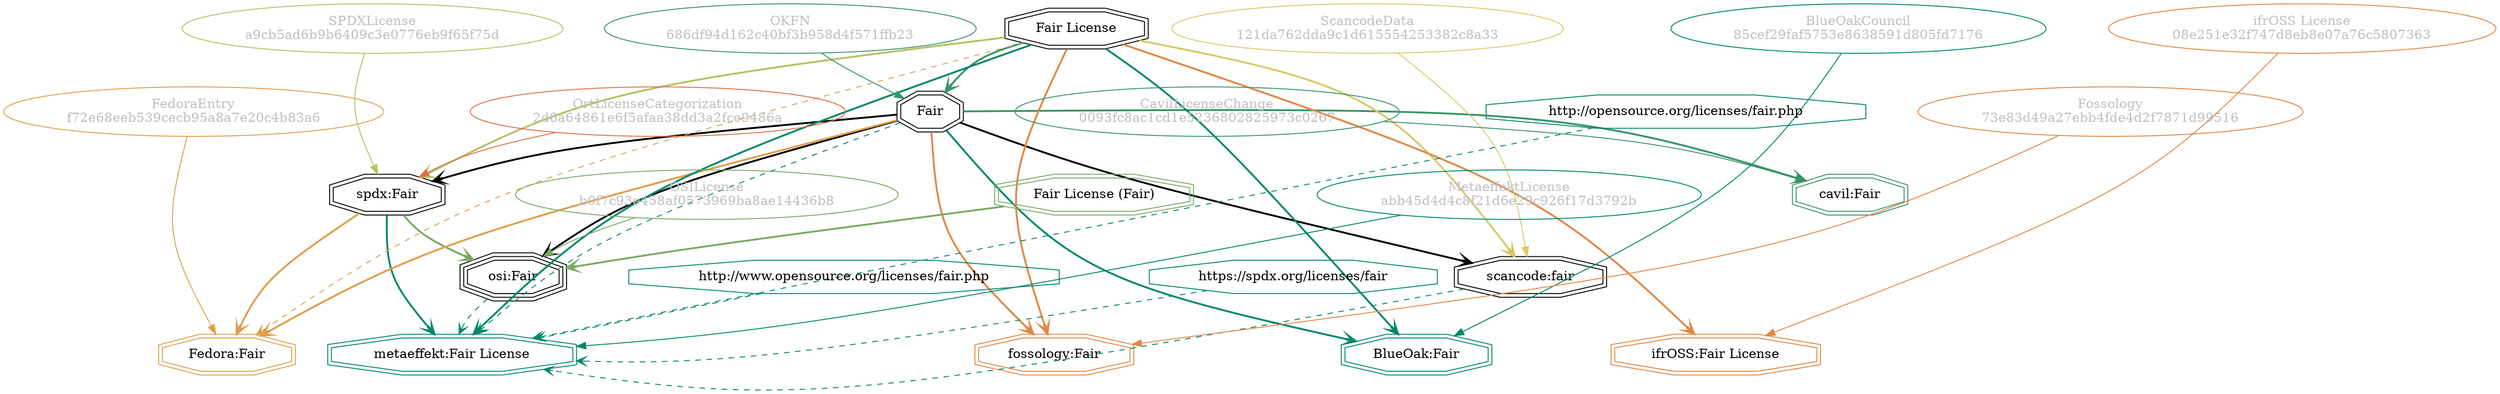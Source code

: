 strict digraph {
    node [shape=box];
    graph [splines=curved];
    1701 [label="SPDXLicense\na9cb5ad6b9b6409c3e0776eb9f65f75d"
         ,fontcolor=gray
         ,color="#b8bf62"
         ,fillcolor="beige;1"
         ,shape=ellipse];
    1702 [label="spdx:Fair"
         ,shape=doubleoctagon];
    1703 [label=Fair
         ,shape=doubleoctagon];
    1704 [label="Fair License"
         ,shape=doubleoctagon];
    5029 [label="OSILicense\nb0f7c93e458af0573969ba8ae14436b8"
         ,fontcolor=gray
         ,color="#78ab63"
         ,fillcolor="beige;1"
         ,shape=ellipse];
    5030 [label="osi:Fair"
         ,shape=tripleoctagon];
    5031 [label="Fair License (Fair)"
         ,color="#78ab63"
         ,shape=doubleoctagon];
    6374 [label="FedoraEntry\nf72e68eeb539cecb95a8a7e20c4b83a6"
         ,fontcolor=gray
         ,color="#e09d4b"
         ,fillcolor="beige;1"
         ,shape=ellipse];
    6375 [label="Fedora:Fair"
         ,color="#e09d4b"
         ,shape=doubleoctagon];
    9097 [label="BlueOakCouncil\n85cef29faf5753e8638591d805fd7176"
         ,fontcolor=gray
         ,color="#00876c"
         ,fillcolor="beige;1"
         ,shape=ellipse];
    9098 [label="BlueOak:Fair"
         ,color="#00876c"
         ,shape=doubleoctagon];
    15358 [label="ScancodeData\n121da762dda9c1d615554253382c8a33"
          ,fontcolor=gray
          ,color="#dac767"
          ,fillcolor="beige;1"
          ,shape=ellipse];
    15359 [label="scancode:fair"
          ,shape=doubleoctagon];
    26687 [label="Fossology\n73e83d49a27ebb4fde4d2f7871d99516"
          ,fontcolor=gray
          ,color="#e18745"
          ,fillcolor="beige;1"
          ,shape=ellipse];
    26688 [label="fossology:Fair"
          ,color="#e18745"
          ,shape=doubleoctagon];
    28298 [label="OKFN\n686df94d162c40bf3b958d4f571ffb23"
          ,fontcolor=gray
          ,color="#379469"
          ,fillcolor="beige;1"
          ,shape=ellipse];
    28685 [label="OrtLicenseCategorization\n2d6a64861e6f5afaa38dd3a2fce9486a"
          ,fontcolor=gray
          ,color="#e06f45"
          ,fillcolor="beige;1"
          ,shape=ellipse];
    36788 [label="CavilLicenseChange\n0093fc8ac1cd1e5236802825973c0267"
          ,fontcolor=gray
          ,color="#379469"
          ,fillcolor="beige;1"
          ,shape=ellipse];
    36789 [label="cavil:Fair"
          ,color="#379469"
          ,shape=doubleoctagon];
    42120 [label="MetaeffektLicense\nabb45d4d4c8f21d6e29c926f17d3792b"
          ,fontcolor=gray
          ,color="#00876c"
          ,fillcolor="beige;1"
          ,shape=ellipse];
    42121 [label="metaeffekt:Fair License"
          ,color="#00876c"
          ,shape=doubleoctagon];
    42122 [label="http://opensource.org/licenses/fair.php"
          ,color="#00876c"
          ,shape=octagon];
    42124 [label="http://www.opensource.org/licenses/fair.php"
          ,color="#00876c"
          ,shape=octagon];
    42126 [label="https://spdx.org/licenses/fair"
          ,color="#00876c"
          ,shape=octagon];
    54464 [label="ifrOSS License\n08e251e32f747d8eb8e07a76c5807363"
          ,fontcolor=gray
          ,color="#e18745"
          ,fillcolor="beige;1"
          ,shape=ellipse];
    54465 [label="ifrOSS:Fair License"
          ,color="#e18745"
          ,shape=doubleoctagon];
    1701 -> 1702 [weight=0.5
                 ,color="#b8bf62"];
    1702 -> 5030 [style=bold
                 ,arrowhead=vee
                 ,weight=0.7
                 ,color="#78ab63"];
    1702 -> 6375 [style=bold
                 ,arrowhead=vee
                 ,weight=0.7
                 ,color="#e09d4b"];
    1702 -> 42121 [style=bold
                  ,arrowhead=vee
                  ,weight=0.7
                  ,color="#00876c"];
    1703 -> 1702 [style=bold
                 ,arrowhead=vee
                 ,weight=0.7];
    1703 -> 5030 [style=bold
                 ,arrowhead=vee
                 ,weight=0.7];
    1703 -> 6375 [style=bold
                 ,arrowhead=vee
                 ,weight=0.7
                 ,color="#e09d4b"];
    1703 -> 6375 [style=bold
                 ,arrowhead=vee
                 ,weight=0.7
                 ,color="#e09d4b"];
    1703 -> 9098 [style=bold
                 ,arrowhead=vee
                 ,weight=0.7
                 ,color="#00876c"];
    1703 -> 15359 [style=bold
                  ,arrowhead=vee
                  ,weight=0.7];
    1703 -> 26688 [style=bold
                  ,arrowhead=vee
                  ,weight=0.7
                  ,color="#e18745"];
    1703 -> 36789 [style=bold
                  ,arrowhead=vee
                  ,weight=0.7
                  ,color="#379469"];
    1703 -> 36789 [style=bold
                  ,arrowhead=vee
                  ,weight=0.7
                  ,color="#379469"];
    1703 -> 42121 [style=dashed
                  ,arrowhead=vee
                  ,weight=0.5
                  ,color="#00876c"];
    1704 -> 1702 [style=bold
                 ,arrowhead=vee
                 ,weight=0.7
                 ,color="#b8bf62"];
    1704 -> 1703 [style=bold
                 ,arrowhead=vee
                 ,weight=0.7
                 ,color="#379469"];
    1704 -> 6375 [style=dashed
                 ,arrowhead=vee
                 ,weight=0.5
                 ,color="#e09d4b"];
    1704 -> 9098 [style=bold
                 ,arrowhead=vee
                 ,weight=0.7
                 ,color="#00876c"];
    1704 -> 15359 [style=bold
                  ,arrowhead=vee
                  ,weight=0.7
                  ,color="#dac767"];
    1704 -> 26688 [style=bold
                  ,arrowhead=vee
                  ,weight=0.7
                  ,color="#e18745"];
    1704 -> 42121 [style=bold
                  ,arrowhead=vee
                  ,weight=0.7
                  ,color="#00876c"];
    1704 -> 42121 [style=bold
                  ,arrowhead=vee
                  ,weight=0.7
                  ,color="#00876c"];
    1704 -> 54465 [style=bold
                  ,arrowhead=vee
                  ,weight=0.7
                  ,color="#e18745"];
    1704 -> 54465 [style=bold
                  ,arrowhead=vee
                  ,weight=0.7
                  ,color="#e18745"];
    5029 -> 5030 [weight=0.5
                 ,color="#78ab63"];
    5030 -> 42121 [style=dashed
                  ,arrowhead=vee
                  ,weight=0.5
                  ,color="#00876c"];
    5031 -> 5030 [style=bold
                 ,arrowhead=vee
                 ,weight=0.7
                 ,color="#78ab63"];
    6374 -> 6375 [weight=0.5
                 ,color="#e09d4b"];
    9097 -> 9098 [weight=0.5
                 ,color="#00876c"];
    15358 -> 15359 [weight=0.5
                   ,color="#dac767"];
    15359 -> 42121 [style=dashed
                   ,arrowhead=vee
                   ,weight=0.5
                   ,color="#00876c"];
    26687 -> 26688 [weight=0.5
                   ,color="#e18745"];
    28298 -> 1703 [weight=0.5
                  ,color="#379469"];
    28685 -> 1702 [weight=0.5
                  ,color="#e06f45"];
    36788 -> 36789 [weight=0.5
                   ,color="#379469"];
    42120 -> 42121 [weight=0.5
                   ,color="#00876c"];
    42122 -> 42121 [style=dashed
                   ,arrowhead=vee
                   ,weight=0.5
                   ,color="#00876c"];
    42124 -> 42121 [style=dashed
                   ,arrowhead=vee
                   ,weight=0.5
                   ,color="#00876c"];
    42126 -> 42121 [style=dashed
                   ,arrowhead=vee
                   ,weight=0.5
                   ,color="#00876c"];
    54464 -> 54465 [weight=0.5
                   ,color="#e18745"];
}
